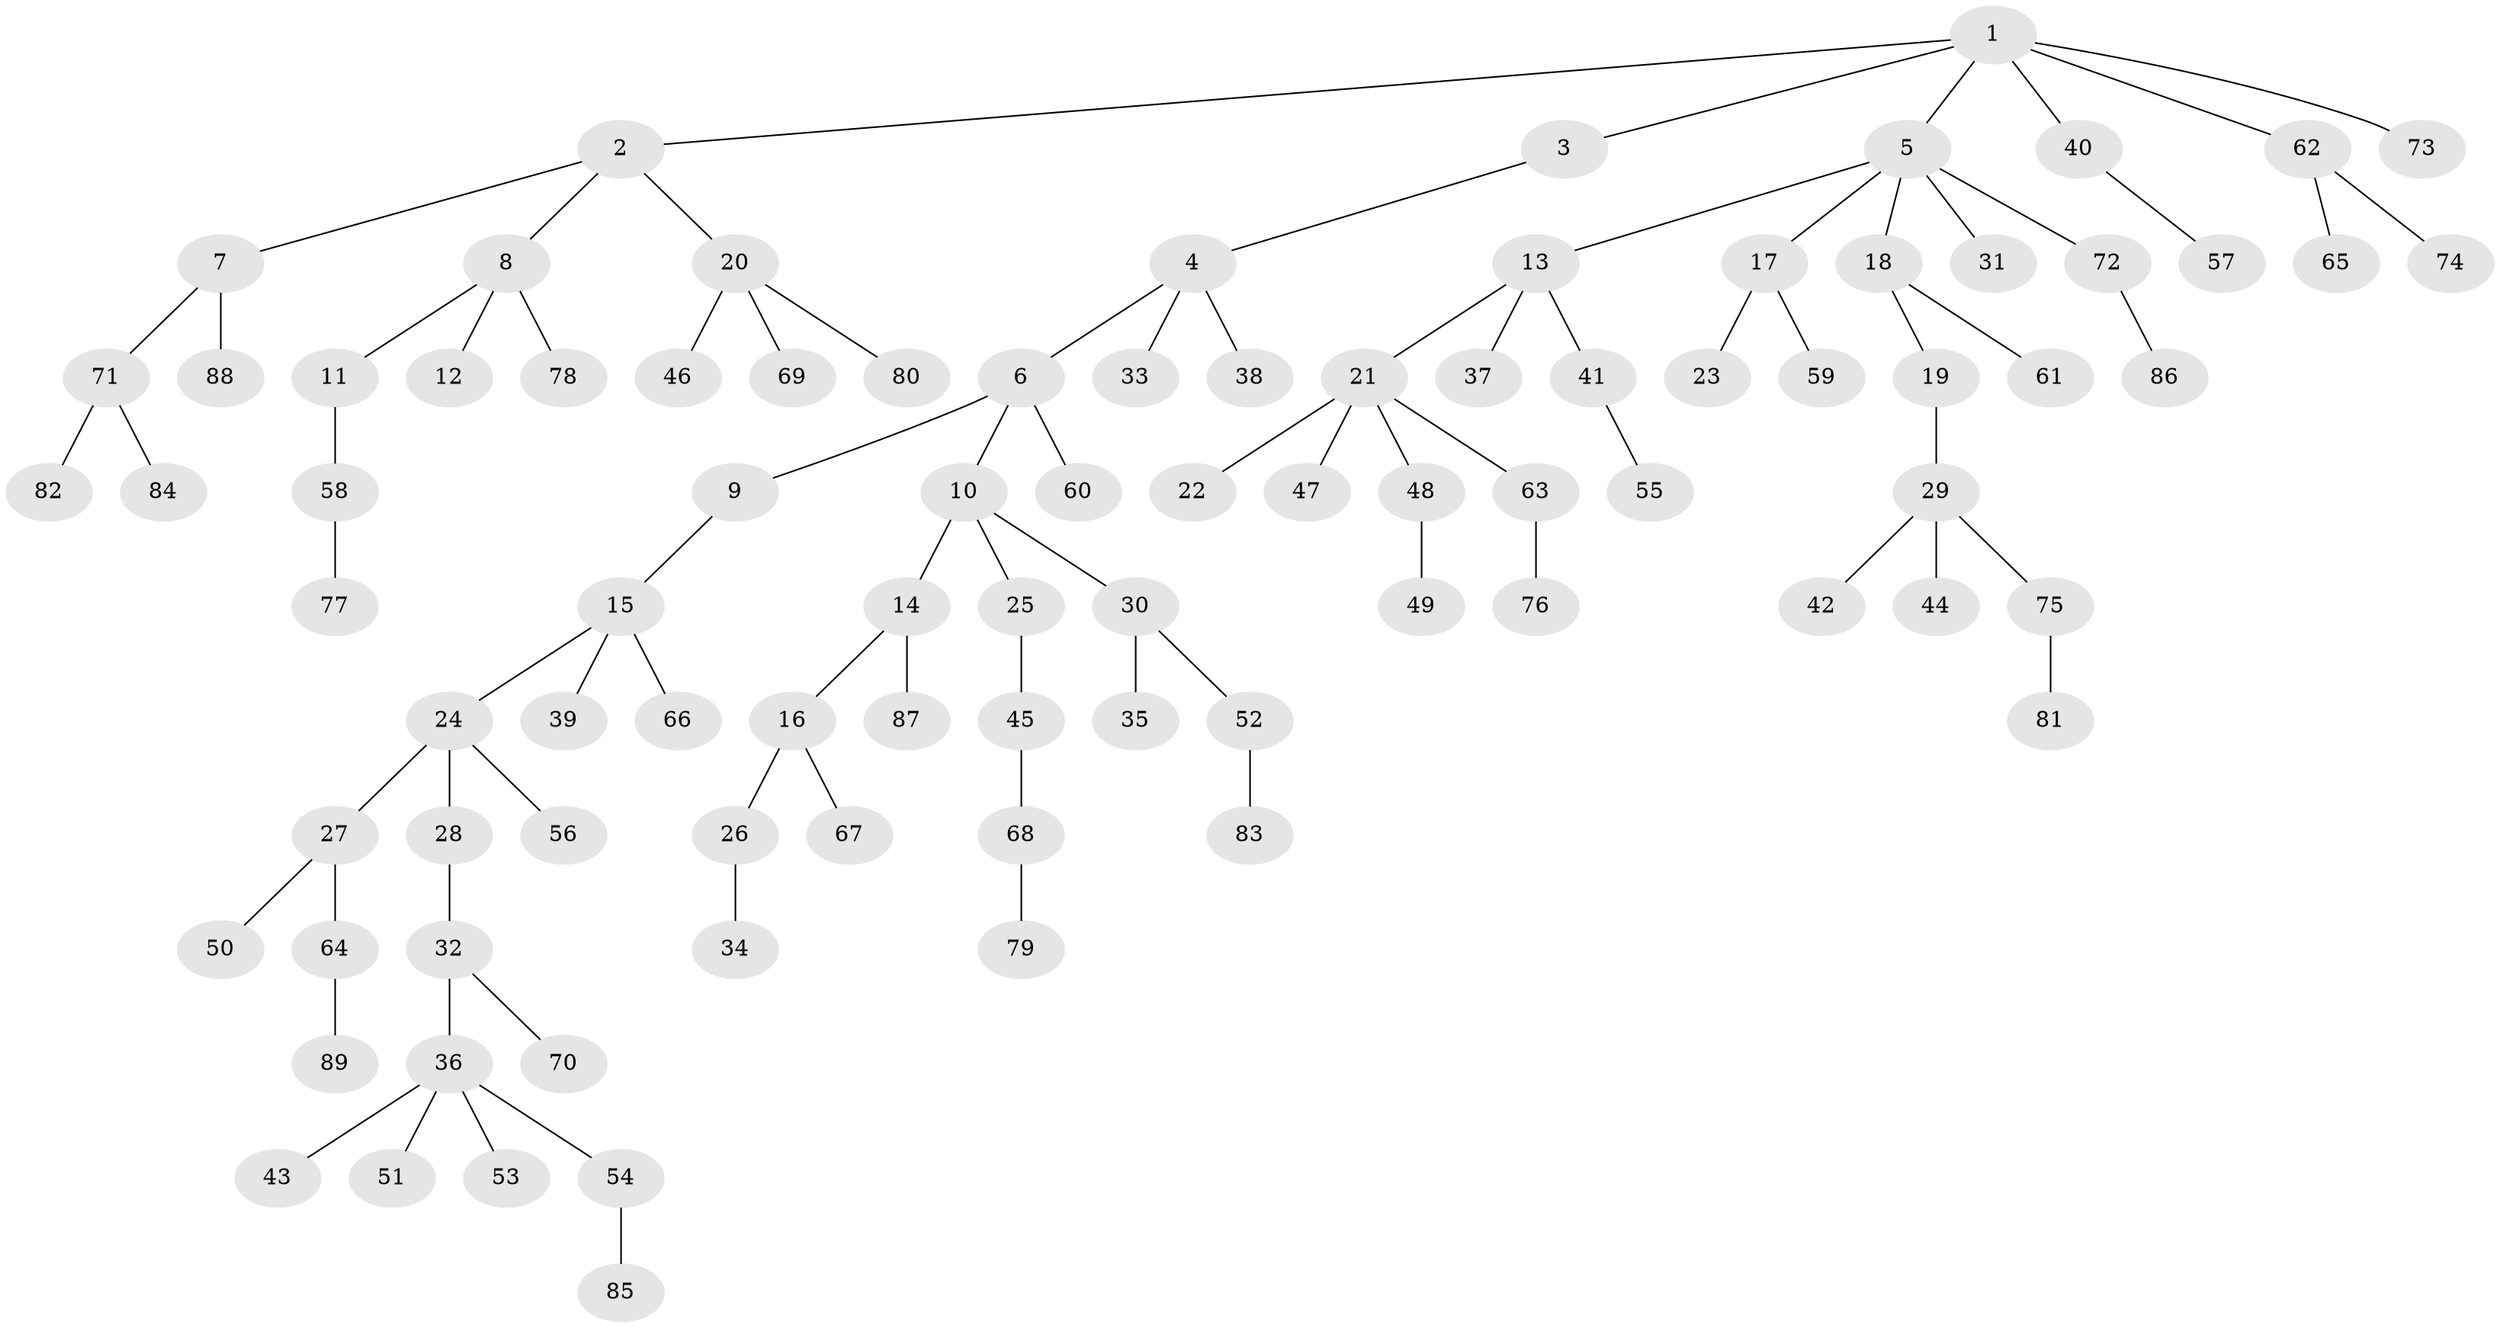 // coarse degree distribution, {6: 0.046875, 5: 0.046875, 3: 0.15625, 2: 0.140625, 4: 0.03125, 1: 0.578125}
// Generated by graph-tools (version 1.1) at 2025/42/03/06/25 10:42:03]
// undirected, 89 vertices, 88 edges
graph export_dot {
graph [start="1"]
  node [color=gray90,style=filled];
  1;
  2;
  3;
  4;
  5;
  6;
  7;
  8;
  9;
  10;
  11;
  12;
  13;
  14;
  15;
  16;
  17;
  18;
  19;
  20;
  21;
  22;
  23;
  24;
  25;
  26;
  27;
  28;
  29;
  30;
  31;
  32;
  33;
  34;
  35;
  36;
  37;
  38;
  39;
  40;
  41;
  42;
  43;
  44;
  45;
  46;
  47;
  48;
  49;
  50;
  51;
  52;
  53;
  54;
  55;
  56;
  57;
  58;
  59;
  60;
  61;
  62;
  63;
  64;
  65;
  66;
  67;
  68;
  69;
  70;
  71;
  72;
  73;
  74;
  75;
  76;
  77;
  78;
  79;
  80;
  81;
  82;
  83;
  84;
  85;
  86;
  87;
  88;
  89;
  1 -- 2;
  1 -- 3;
  1 -- 5;
  1 -- 40;
  1 -- 62;
  1 -- 73;
  2 -- 7;
  2 -- 8;
  2 -- 20;
  3 -- 4;
  4 -- 6;
  4 -- 33;
  4 -- 38;
  5 -- 13;
  5 -- 17;
  5 -- 18;
  5 -- 31;
  5 -- 72;
  6 -- 9;
  6 -- 10;
  6 -- 60;
  7 -- 71;
  7 -- 88;
  8 -- 11;
  8 -- 12;
  8 -- 78;
  9 -- 15;
  10 -- 14;
  10 -- 25;
  10 -- 30;
  11 -- 58;
  13 -- 21;
  13 -- 37;
  13 -- 41;
  14 -- 16;
  14 -- 87;
  15 -- 24;
  15 -- 39;
  15 -- 66;
  16 -- 26;
  16 -- 67;
  17 -- 23;
  17 -- 59;
  18 -- 19;
  18 -- 61;
  19 -- 29;
  20 -- 46;
  20 -- 69;
  20 -- 80;
  21 -- 22;
  21 -- 47;
  21 -- 48;
  21 -- 63;
  24 -- 27;
  24 -- 28;
  24 -- 56;
  25 -- 45;
  26 -- 34;
  27 -- 50;
  27 -- 64;
  28 -- 32;
  29 -- 42;
  29 -- 44;
  29 -- 75;
  30 -- 35;
  30 -- 52;
  32 -- 36;
  32 -- 70;
  36 -- 43;
  36 -- 51;
  36 -- 53;
  36 -- 54;
  40 -- 57;
  41 -- 55;
  45 -- 68;
  48 -- 49;
  52 -- 83;
  54 -- 85;
  58 -- 77;
  62 -- 65;
  62 -- 74;
  63 -- 76;
  64 -- 89;
  68 -- 79;
  71 -- 82;
  71 -- 84;
  72 -- 86;
  75 -- 81;
}
